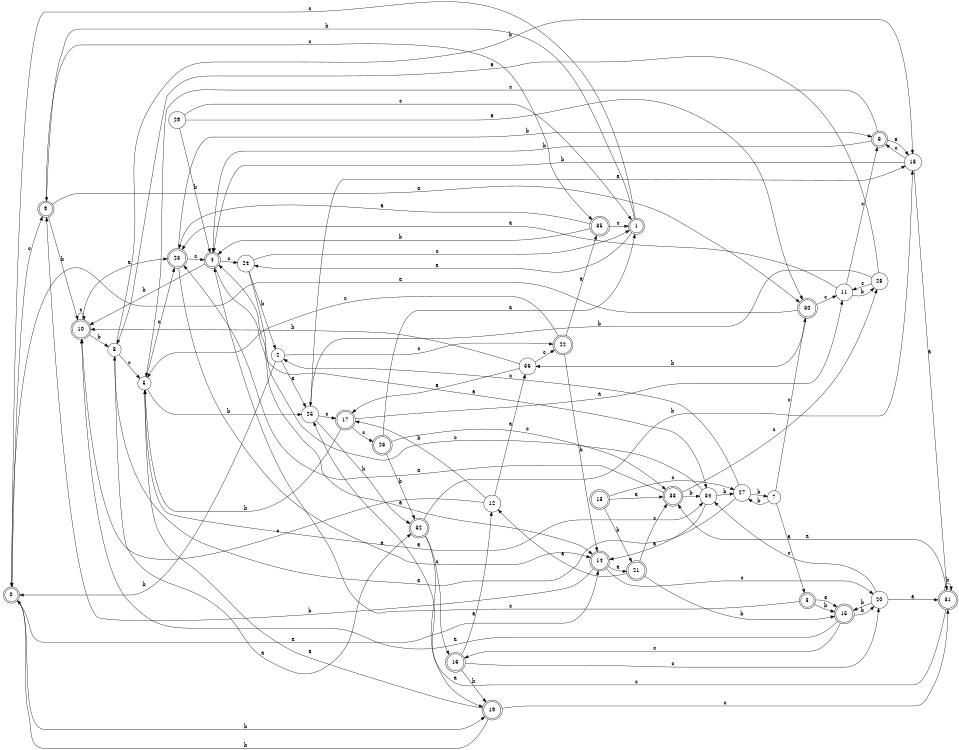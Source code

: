digraph n30_7 {
__start0 [label="" shape="none"];

rankdir=LR;
size="8,5";

s0 [style="rounded,filled", color="black", fillcolor="white" shape="doublecircle", label="0"];
s1 [style="rounded,filled", color="black", fillcolor="white" shape="doublecircle", label="1"];
s2 [style="filled", color="black", fillcolor="white" shape="circle", label="2"];
s3 [style="rounded,filled", color="black", fillcolor="white" shape="doublecircle", label="3"];
s4 [style="rounded,filled", color="black", fillcolor="white" shape="doublecircle", label="4"];
s5 [style="filled", color="black", fillcolor="white" shape="circle", label="5"];
s6 [style="rounded,filled", color="black", fillcolor="white" shape="doublecircle", label="6"];
s7 [style="filled", color="black", fillcolor="white" shape="circle", label="7"];
s8 [style="filled", color="black", fillcolor="white" shape="circle", label="8"];
s9 [style="rounded,filled", color="black", fillcolor="white" shape="doublecircle", label="9"];
s10 [style="rounded,filled", color="black", fillcolor="white" shape="doublecircle", label="10"];
s11 [style="filled", color="black", fillcolor="white" shape="circle", label="11"];
s12 [style="filled", color="black", fillcolor="white" shape="circle", label="12"];
s13 [style="rounded,filled", color="black", fillcolor="white" shape="doublecircle", label="13"];
s14 [style="rounded,filled", color="black", fillcolor="white" shape="doublecircle", label="14"];
s15 [style="rounded,filled", color="black", fillcolor="white" shape="doublecircle", label="15"];
s16 [style="rounded,filled", color="black", fillcolor="white" shape="doublecircle", label="16"];
s17 [style="rounded,filled", color="black", fillcolor="white" shape="doublecircle", label="17"];
s18 [style="filled", color="black", fillcolor="white" shape="circle", label="18"];
s19 [style="rounded,filled", color="black", fillcolor="white" shape="doublecircle", label="19"];
s20 [style="filled", color="black", fillcolor="white" shape="circle", label="20"];
s21 [style="rounded,filled", color="black", fillcolor="white" shape="doublecircle", label="21"];
s22 [style="rounded,filled", color="black", fillcolor="white" shape="doublecircle", label="22"];
s23 [style="rounded,filled", color="black", fillcolor="white" shape="doublecircle", label="23"];
s24 [style="filled", color="black", fillcolor="white" shape="circle", label="24"];
s25 [style="filled", color="black", fillcolor="white" shape="circle", label="25"];
s26 [style="rounded,filled", color="black", fillcolor="white" shape="doublecircle", label="26"];
s27 [style="filled", color="black", fillcolor="white" shape="circle", label="27"];
s28 [style="filled", color="black", fillcolor="white" shape="circle", label="28"];
s29 [style="filled", color="black", fillcolor="white" shape="circle", label="29"];
s30 [style="rounded,filled", color="black", fillcolor="white" shape="doublecircle", label="30"];
s31 [style="rounded,filled", color="black", fillcolor="white" shape="doublecircle", label="31"];
s32 [style="rounded,filled", color="black", fillcolor="white" shape="doublecircle", label="32"];
s33 [style="rounded,filled", color="black", fillcolor="white" shape="doublecircle", label="33"];
s34 [style="filled", color="black", fillcolor="white" shape="circle", label="34"];
s35 [style="rounded,filled", color="black", fillcolor="white" shape="doublecircle", label="35"];
s36 [style="filled", color="black", fillcolor="white" shape="circle", label="36"];
s0 -> s14 [label="a"];
s0 -> s19 [label="b"];
s0 -> s9 [label="c"];
s1 -> s24 [label="a"];
s1 -> s9 [label="b"];
s1 -> s0 [label="c"];
s2 -> s25 [label="a"];
s2 -> s0 [label="b"];
s2 -> s22 [label="c"];
s3 -> s15 [label="a"];
s3 -> s15 [label="b"];
s3 -> s4 [label="c"];
s4 -> s14 [label="a"];
s4 -> s10 [label="b"];
s4 -> s24 [label="c"];
s5 -> s34 [label="a"];
s5 -> s25 [label="b"];
s5 -> s23 [label="c"];
s6 -> s18 [label="a"];
s6 -> s4 [label="b"];
s6 -> s5 [label="c"];
s7 -> s3 [label="a"];
s7 -> s27 [label="b"];
s7 -> s30 [label="c"];
s8 -> s32 [label="a"];
s8 -> s18 [label="b"];
s8 -> s5 [label="c"];
s9 -> s30 [label="a"];
s9 -> s10 [label="b"];
s9 -> s35 [label="c"];
s10 -> s23 [label="a"];
s10 -> s8 [label="b"];
s10 -> s10 [label="c"];
s11 -> s23 [label="a"];
s11 -> s28 [label="b"];
s11 -> s6 [label="c"];
s12 -> s36 [label="a"];
s12 -> s17 [label="b"];
s12 -> s10 [label="c"];
s13 -> s33 [label="a"];
s13 -> s21 [label="b"];
s13 -> s27 [label="c"];
s14 -> s21 [label="a"];
s14 -> s9 [label="b"];
s14 -> s20 [label="c"];
s15 -> s10 [label="a"];
s15 -> s20 [label="b"];
s15 -> s16 [label="c"];
s16 -> s12 [label="a"];
s16 -> s19 [label="b"];
s16 -> s20 [label="c"];
s17 -> s11 [label="a"];
s17 -> s5 [label="b"];
s17 -> s26 [label="c"];
s18 -> s31 [label="a"];
s18 -> s4 [label="b"];
s18 -> s6 [label="c"];
s19 -> s5 [label="a"];
s19 -> s0 [label="b"];
s19 -> s31 [label="c"];
s20 -> s31 [label="a"];
s20 -> s15 [label="b"];
s20 -> s34 [label="c"];
s21 -> s12 [label="a"];
s21 -> s15 [label="b"];
s21 -> s33 [label="c"];
s22 -> s35 [label="a"];
s22 -> s14 [label="b"];
s22 -> s5 [label="c"];
s23 -> s14 [label="a"];
s23 -> s6 [label="b"];
s23 -> s4 [label="c"];
s24 -> s34 [label="a"];
s24 -> s2 [label="b"];
s24 -> s1 [label="c"];
s25 -> s18 [label="a"];
s25 -> s32 [label="b"];
s25 -> s17 [label="c"];
s26 -> s1 [label="a"];
s26 -> s32 [label="b"];
s26 -> s33 [label="c"];
s27 -> s8 [label="a"];
s27 -> s7 [label="b"];
s27 -> s2 [label="c"];
s28 -> s8 [label="a"];
s28 -> s25 [label="b"];
s28 -> s11 [label="c"];
s29 -> s30 [label="a"];
s29 -> s4 [label="b"];
s29 -> s1 [label="c"];
s30 -> s0 [label="a"];
s30 -> s36 [label="b"];
s30 -> s11 [label="c"];
s31 -> s33 [label="a"];
s31 -> s31 [label="b"];
s31 -> s25 [label="c"];
s32 -> s19 [label="a"];
s32 -> s18 [label="b"];
s32 -> s16 [label="c"];
s33 -> s23 [label="a"];
s33 -> s34 [label="b"];
s33 -> s28 [label="c"];
s34 -> s14 [label="a"];
s34 -> s27 [label="b"];
s34 -> s4 [label="c"];
s35 -> s23 [label="a"];
s35 -> s4 [label="b"];
s35 -> s1 [label="c"];
s36 -> s17 [label="a"];
s36 -> s10 [label="b"];
s36 -> s22 [label="c"];

}
